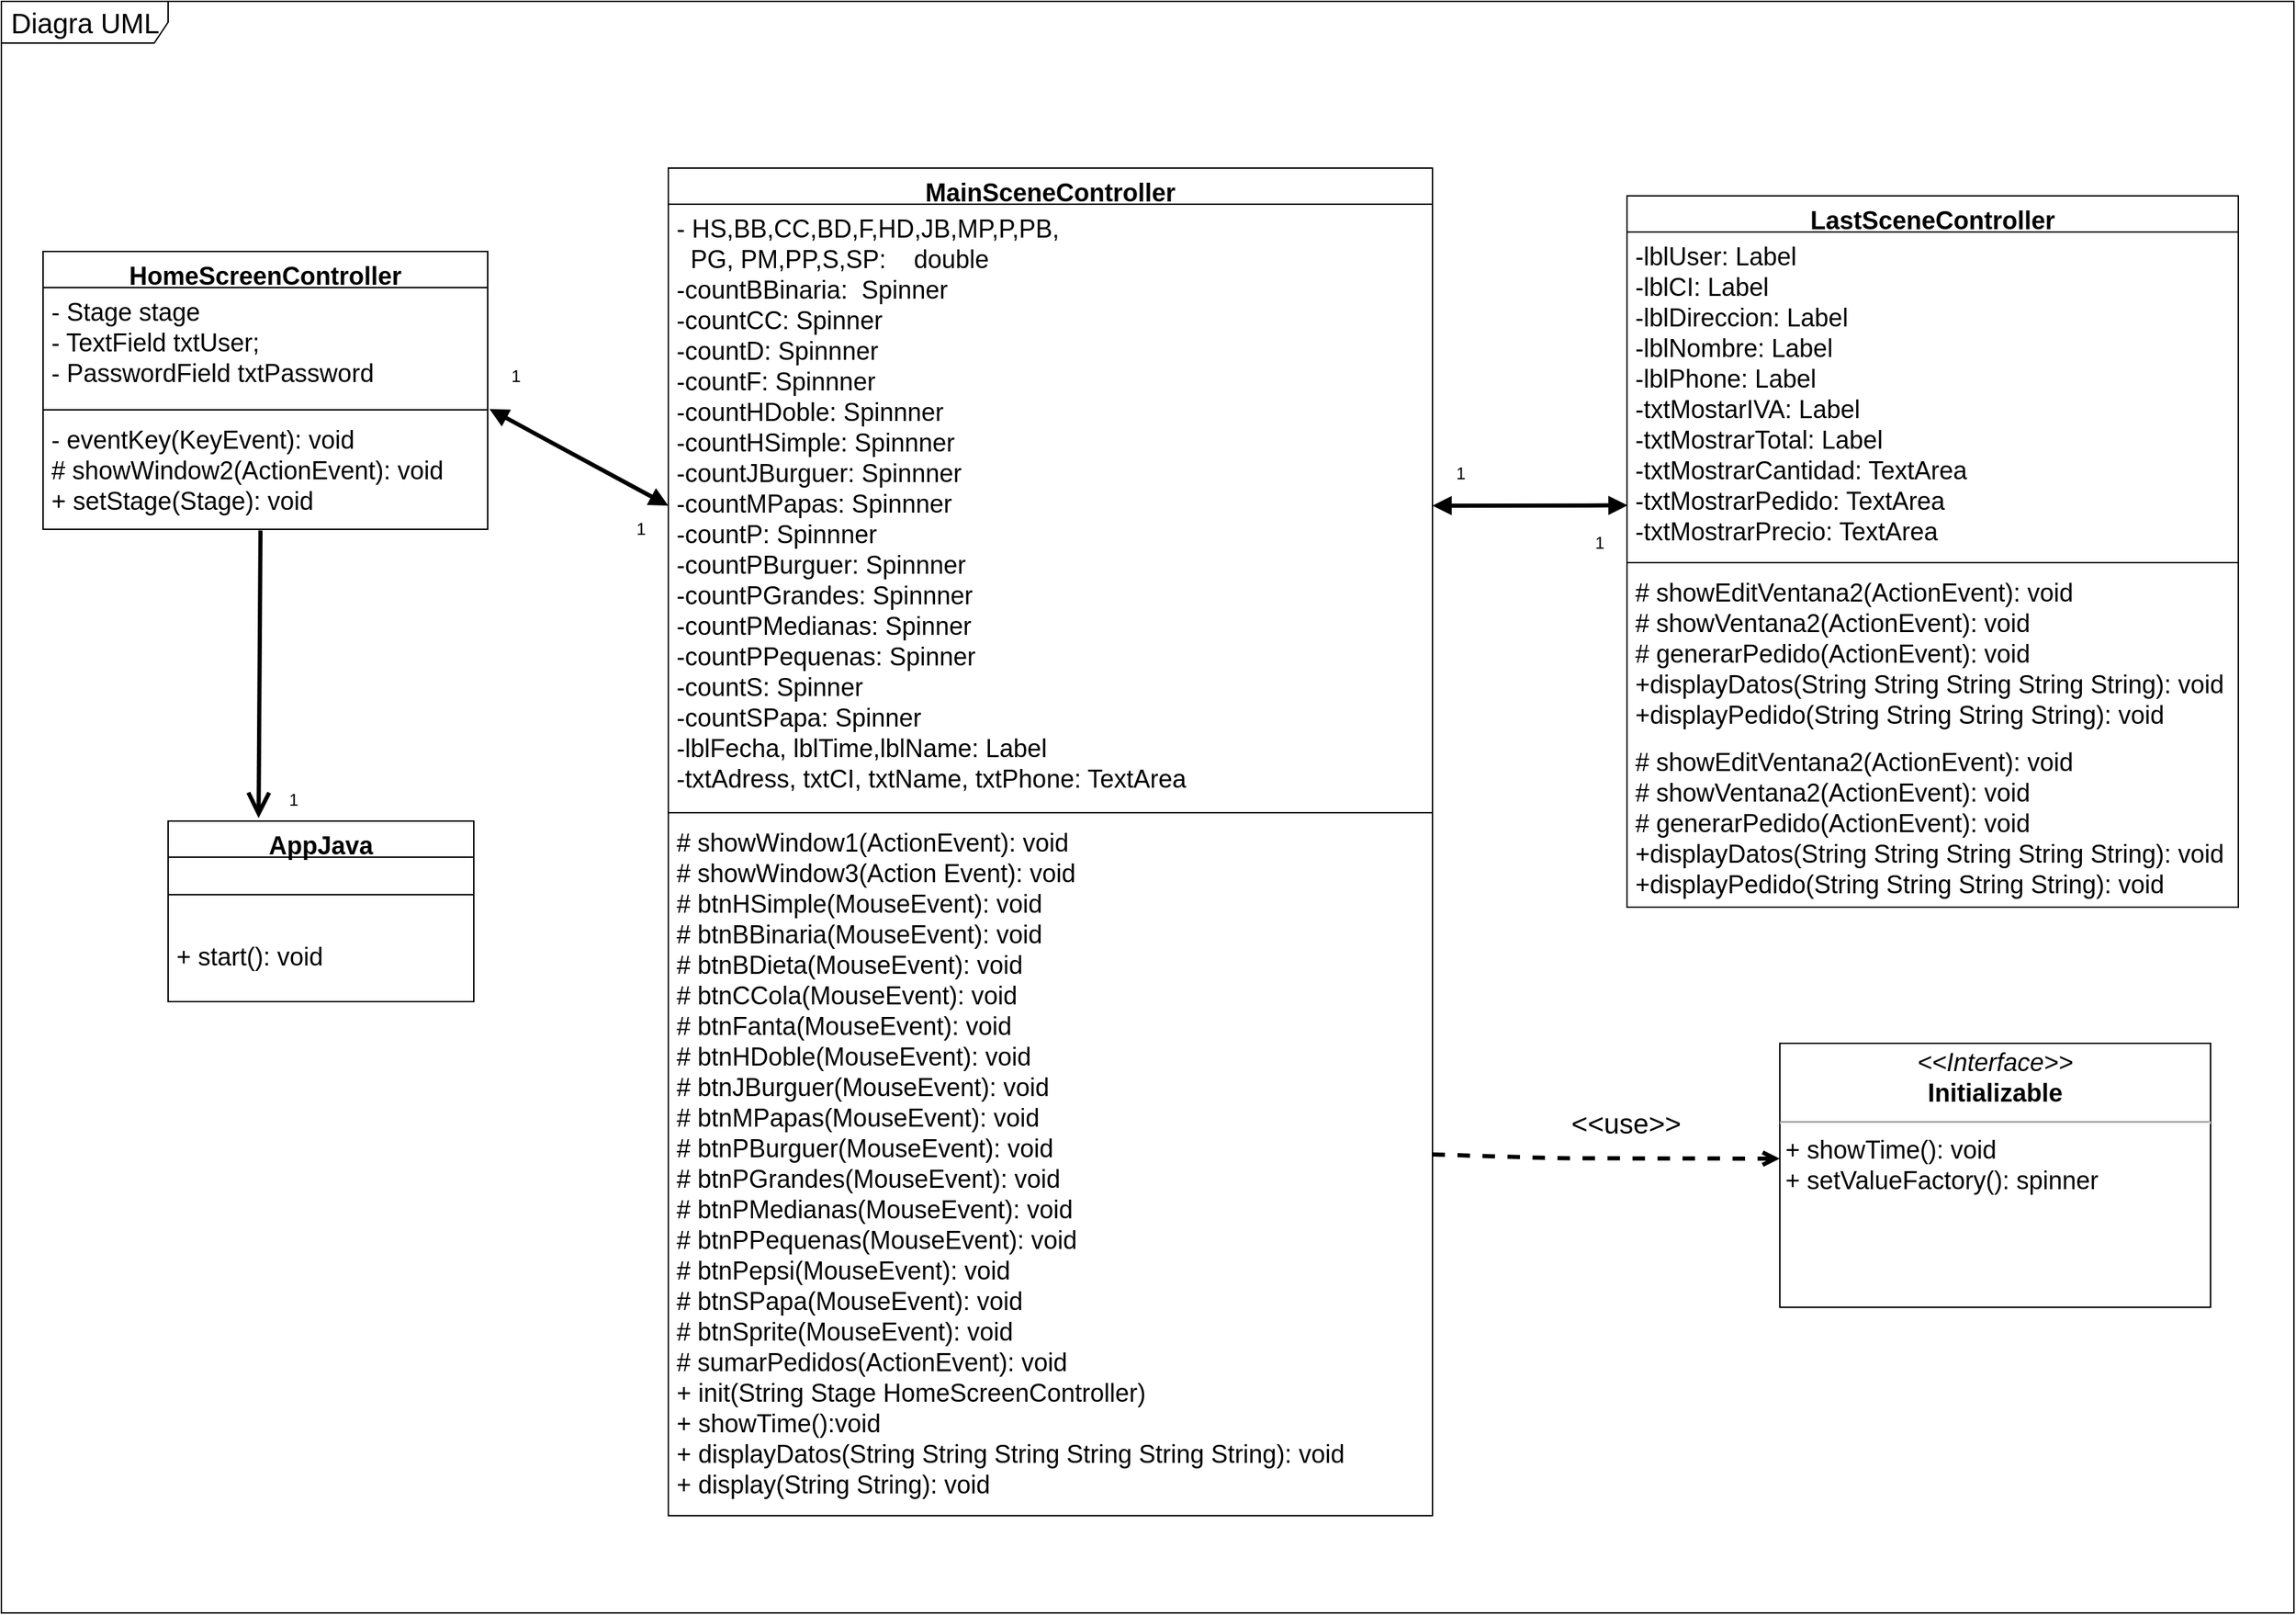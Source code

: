 <mxfile>
    <diagram id="k-hk7OjZPeRuK6OuPr7A" name="Página-1">
        <mxGraphModel dx="1815" dy="1204" grid="1" gridSize="10" guides="1" tooltips="1" connect="1" arrows="1" fold="1" page="1" pageScale="1" pageWidth="1654" pageHeight="1169" math="0" shadow="0">
            <root>
                <mxCell id="0"/>
                <mxCell id="1" parent="0"/>
                <mxCell id="2" value="HomeScreenController" style="swimlane;fontStyle=1;align=center;verticalAlign=top;childLayout=stackLayout;horizontal=1;startSize=26;horizontalStack=0;resizeParent=1;resizeParentMax=0;resizeLast=0;collapsible=1;marginBottom=0;fontColor=default;labelBackgroundColor=none;flipH=1;fontSize=18;" parent="1" vertex="1">
                    <mxGeometry x="30" y="180" width="320" height="200" as="geometry"/>
                </mxCell>
                <mxCell id="3" value="- Stage stage&#10;- TextField txtUser;&#10;- PasswordField txtPassword&#10;" style="text;strokeColor=none;fillColor=none;align=left;verticalAlign=top;spacingLeft=4;spacingRight=4;overflow=hidden;rotatable=0;points=[[0,0.5],[1,0.5]];portConstraint=eastwest;fontSize=18;" parent="2" vertex="1">
                    <mxGeometry y="26" width="320" height="84" as="geometry"/>
                </mxCell>
                <mxCell id="4" value="" style="line;strokeWidth=1;fillColor=none;align=left;verticalAlign=middle;spacingTop=-1;spacingLeft=3;spacingRight=3;rotatable=0;labelPosition=right;points=[];portConstraint=eastwest;fontSize=18;" parent="2" vertex="1">
                    <mxGeometry y="110" width="320" height="8" as="geometry"/>
                </mxCell>
                <mxCell id="5" value="- eventKey(KeyEvent): void&#10;# showWindow2(ActionEvent): void&#10;+ setStage(Stage): void" style="text;strokeColor=none;fillColor=none;align=left;verticalAlign=top;spacingLeft=4;spacingRight=4;overflow=hidden;rotatable=0;points=[[0,0.5],[1,0.5]];portConstraint=eastwest;fontSize=18;" parent="2" vertex="1">
                    <mxGeometry y="118" width="320" height="82" as="geometry"/>
                </mxCell>
                <mxCell id="6" value="MainSceneController" style="swimlane;fontStyle=1;align=center;verticalAlign=top;childLayout=stackLayout;horizontal=1;startSize=26;horizontalStack=0;resizeParent=1;resizeParentMax=0;resizeLast=0;collapsible=1;marginBottom=0;fontSize=18;" parent="1" vertex="1">
                    <mxGeometry x="480" y="120" width="550" height="970" as="geometry"/>
                </mxCell>
                <mxCell id="7" value="- HS,BB,CC,BD,F,HD,JB,MP,P,PB,&#10;  PG, PM,PP,S,SP:    double&#10;-countBBinaria:  Spinner&#10;-countCC: Spinner&#10;-countD: Spinnner&#10;-countF: Spinnner&#10;-countHDoble: Spinnner&#10;-countHSimple: Spinnner&#10;-countJBurguer: Spinnner&#10;-countMPapas: Spinnner&#10;-countP: Spinnner&#10;-countPBurguer: Spinnner&#10;-countPGrandes: Spinnner&#10;-countPMedianas: Spinner&#10;-countPPequenas: Spinner&#10;-countS: Spinner&#10;-countSPapa: Spinner&#10;-lblFecha, lblTime,lblName: Label&#10;-txtAdress, txtCI, txtName, txtPhone: TextArea" style="text;strokeColor=none;fillColor=none;align=left;verticalAlign=top;spacingLeft=4;spacingRight=4;overflow=hidden;rotatable=0;points=[[0,0.5],[1,0.5]];portConstraint=eastwest;fontSize=18;" parent="6" vertex="1">
                    <mxGeometry y="26" width="550" height="434" as="geometry"/>
                </mxCell>
                <mxCell id="8" value="" style="line;strokeWidth=1;fillColor=none;align=left;verticalAlign=middle;spacingTop=-1;spacingLeft=3;spacingRight=3;rotatable=0;labelPosition=right;points=[];portConstraint=eastwest;fontSize=18;" parent="6" vertex="1">
                    <mxGeometry y="460" width="550" height="8" as="geometry"/>
                </mxCell>
                <mxCell id="9" value="# showWindow1(ActionEvent): void&#10;# showWindow3(Action Event): void&#10;# btnHSimple(MouseEvent): void&#10;# btnBBinaria(MouseEvent): void&#10;# btnBDieta(MouseEvent): void&#10;# btnCCola(MouseEvent): void&#10;# btnFanta(MouseEvent): void&#10;# btnHDoble(MouseEvent): void&#10;# btnJBurguer(MouseEvent): void&#10;# btnMPapas(MouseEvent): void&#10;# btnPBurguer(MouseEvent): void&#10;# btnPGrandes(MouseEvent): void&#10;# btnPMedianas(MouseEvent): void&#10;# btnPPequenas(MouseEvent): void&#10;# btnPepsi(MouseEvent): void&#10;# btnSPapa(MouseEvent): void&#10;# btnSprite(MouseEvent): void&#10;# sumarPedidos(ActionEvent): void&#10;+ init(String Stage HomeScreenController)&#10;+ showTime():void&#10;+ displayDatos(String String String String String String): void&#10;+ display(String String): void" style="text;strokeColor=none;fillColor=none;align=left;verticalAlign=top;spacingLeft=4;spacingRight=4;overflow=hidden;rotatable=0;points=[[0,0.5],[1,0.5]];portConstraint=eastwest;fontSize=18;" parent="6" vertex="1">
                    <mxGeometry y="468" width="550" height="502" as="geometry"/>
                </mxCell>
                <mxCell id="10" value="LastSceneController" style="swimlane;fontStyle=1;align=center;verticalAlign=top;childLayout=stackLayout;horizontal=1;startSize=26;horizontalStack=0;resizeParent=1;resizeParentMax=0;resizeLast=0;collapsible=1;marginBottom=0;fontSize=18;" parent="1" vertex="1">
                    <mxGeometry x="1170" y="140" width="440" height="512" as="geometry"/>
                </mxCell>
                <mxCell id="11" value="-lblUser: Label&#10;-lblCI: Label&#10;-lblDireccion: Label&#10;-lblNombre: Label&#10;-lblPhone: Label&#10;-txtMostarIVA: Label&#10;-txtMostrarTotal: Label&#10;-txtMostrarCantidad: TextArea&#10;-txtMostrarPedido: TextArea&#10;-txtMostrarPrecio: TextArea&#10;" style="text;strokeColor=none;fillColor=none;align=left;verticalAlign=top;spacingLeft=4;spacingRight=4;overflow=hidden;rotatable=0;points=[[0,0.5],[1,0.5]];portConstraint=eastwest;fontSize=18;" parent="10" vertex="1">
                    <mxGeometry y="26" width="440" height="234" as="geometry"/>
                </mxCell>
                <mxCell id="12" value="" style="line;strokeWidth=1;fillColor=none;align=left;verticalAlign=middle;spacingTop=-1;spacingLeft=3;spacingRight=3;rotatable=0;labelPosition=right;points=[];portConstraint=eastwest;fontSize=18;" parent="10" vertex="1">
                    <mxGeometry y="260" width="440" height="8" as="geometry"/>
                </mxCell>
                <mxCell id="36" value="# showEditVentana2(ActionEvent): void&#10;# showVentana2(ActionEvent): void&#10;# generarPedido(ActionEvent): void&#10;+displayDatos(String String String String String): void&#10;+displayPedido(String String String String): void" style="text;strokeColor=none;fillColor=none;align=left;verticalAlign=top;spacingLeft=4;spacingRight=4;overflow=hidden;rotatable=0;points=[[0,0.5],[1,0.5]];portConstraint=eastwest;fontSize=18;" vertex="1" parent="10">
                    <mxGeometry y="268" width="440" height="122" as="geometry"/>
                </mxCell>
                <mxCell id="13" value="# showEditVentana2(ActionEvent): void&#10;# showVentana2(ActionEvent): void&#10;# generarPedido(ActionEvent): void&#10;+displayDatos(String String String String String): void&#10;+displayPedido(String String String String): void" style="text;strokeColor=none;fillColor=none;align=left;verticalAlign=top;spacingLeft=4;spacingRight=4;overflow=hidden;rotatable=0;points=[[0,0.5],[1,0.5]];portConstraint=eastwest;fontSize=18;" parent="10" vertex="1">
                    <mxGeometry y="390" width="440" height="122" as="geometry"/>
                </mxCell>
                <mxCell id="20" value="" style="endArrow=block;startArrow=block;endFill=1;startFill=1;html=1;entryX=0;entryY=0.5;entryDx=0;entryDy=0;exitX=1.004;exitY=1.04;exitDx=0;exitDy=0;exitPerimeter=0;jumpSize=12;strokeWidth=3;" parent="1" source="3" target="7" edge="1">
                    <mxGeometry width="160" relative="1" as="geometry">
                        <mxPoint x="390" y="310" as="sourcePoint"/>
                        <mxPoint x="510" y="310" as="targetPoint"/>
                    </mxGeometry>
                </mxCell>
                <mxCell id="26" value="AppJava" style="swimlane;fontStyle=1;align=center;verticalAlign=top;childLayout=stackLayout;horizontal=1;startSize=26;horizontalStack=0;resizeParent=1;resizeParentMax=0;resizeLast=0;collapsible=1;marginBottom=0;fontColor=default;labelBackgroundColor=none;flipH=1;fontSize=18;" parent="1" vertex="1">
                    <mxGeometry x="120" y="590" width="220" height="130" as="geometry"/>
                </mxCell>
                <mxCell id="28" value="" style="line;strokeWidth=1;fillColor=none;align=left;verticalAlign=middle;spacingTop=-1;spacingLeft=3;spacingRight=3;rotatable=0;labelPosition=right;points=[];portConstraint=eastwest;fontSize=18;" parent="26" vertex="1">
                    <mxGeometry y="26" width="220" height="54" as="geometry"/>
                </mxCell>
                <mxCell id="29" value="+ start(): void" style="text;strokeColor=none;fillColor=none;align=left;verticalAlign=top;spacingLeft=4;spacingRight=4;overflow=hidden;rotatable=0;points=[[0,0.5],[1,0.5]];portConstraint=eastwest;fontSize=18;" parent="26" vertex="1">
                    <mxGeometry y="80" width="220" height="50" as="geometry"/>
                </mxCell>
                <mxCell id="30" value="" style="endArrow=block;startArrow=block;endFill=1;startFill=1;html=1;entryX=0.001;entryY=0.841;entryDx=0;entryDy=0;exitX=1;exitY=0.5;exitDx=0;exitDy=0;jumpSize=12;entryPerimeter=0;strokeWidth=3;" parent="1" source="7" target="11" edge="1">
                    <mxGeometry width="160" relative="1" as="geometry">
                        <mxPoint x="1150" y="462.786" as="sourcePoint"/>
                        <mxPoint x="1370.96" y="460" as="targetPoint"/>
                    </mxGeometry>
                </mxCell>
                <mxCell id="32" value="" style="endArrow=open;endFill=1;endSize=12;html=1;exitX=0.489;exitY=1.01;exitDx=0;exitDy=0;exitPerimeter=0;entryX=0.704;entryY=-0.016;entryDx=0;entryDy=0;entryPerimeter=0;strokeWidth=3;" parent="1" source="5" target="26" edge="1">
                    <mxGeometry width="160" relative="1" as="geometry">
                        <mxPoint x="100" y="500" as="sourcePoint"/>
                        <mxPoint x="260" y="500" as="targetPoint"/>
                    </mxGeometry>
                </mxCell>
                <mxCell id="34" value="&lt;p style=&quot;margin: 4px 0px 0px ; text-align: center ; font-size: 18px&quot;&gt;&lt;i style=&quot;font-size: 18px&quot;&gt;&amp;lt;&amp;lt;Interface&amp;gt;&amp;gt;&lt;/i&gt;&lt;br style=&quot;font-size: 18px&quot;&gt;&lt;b style=&quot;font-size: 18px&quot;&gt;Initializable&lt;/b&gt;&lt;/p&gt;&lt;hr style=&quot;font-size: 18px&quot;&gt;&lt;p style=&quot;margin: 0px 0px 0px 4px ; font-size: 18px&quot;&gt;&lt;/p&gt;&lt;p style=&quot;margin: 0px 0px 0px 4px ; font-size: 18px&quot;&gt;+ showTime(): void&lt;br style=&quot;font-size: 18px&quot;&gt;+ setValueFactory(): spinner&lt;/p&gt;" style="verticalAlign=top;align=left;overflow=fill;fontSize=18;fontFamily=Helvetica;html=1;labelBackgroundColor=none;fontColor=default;" parent="1" vertex="1">
                    <mxGeometry x="1280" y="750" width="310" height="190" as="geometry"/>
                </mxCell>
                <mxCell id="35" value="1" style="text;html=1;resizable=0;autosize=1;align=center;verticalAlign=middle;points=[];fillColor=none;strokeColor=none;rounded=0;" vertex="1" parent="1">
                    <mxGeometry x="360" y="260" width="20" height="20" as="geometry"/>
                </mxCell>
                <mxCell id="37" value="1" style="text;html=1;resizable=0;autosize=1;align=center;verticalAlign=middle;points=[];fillColor=none;strokeColor=none;rounded=0;" vertex="1" parent="1">
                    <mxGeometry x="450" y="370" width="20" height="20" as="geometry"/>
                </mxCell>
                <mxCell id="40" value="1" style="text;html=1;resizable=0;autosize=1;align=center;verticalAlign=middle;points=[];fillColor=none;strokeColor=none;rounded=0;" vertex="1" parent="1">
                    <mxGeometry x="1040" y="330" width="20" height="20" as="geometry"/>
                </mxCell>
                <mxCell id="41" value="1" style="text;html=1;resizable=0;autosize=1;align=center;verticalAlign=middle;points=[];fillColor=none;strokeColor=none;rounded=0;" vertex="1" parent="1">
                    <mxGeometry x="1140" y="380" width="20" height="20" as="geometry"/>
                </mxCell>
                <mxCell id="42" value="1" style="text;html=1;resizable=0;autosize=1;align=center;verticalAlign=middle;points=[];fillColor=none;strokeColor=none;rounded=0;" vertex="1" parent="1">
                    <mxGeometry x="200" y="565" width="20" height="20" as="geometry"/>
                </mxCell>
                <mxCell id="43" value="&amp;lt;&amp;lt;use&amp;gt;&amp;gt;" style="html=1;verticalAlign=bottom;labelBackgroundColor=none;endArrow=open;endFill=0;dashed=1;fontSize=20;strokeWidth=3;exitX=1;exitY=0.128;exitDx=0;exitDy=0;exitPerimeter=0;" edge="1" parent="1">
                    <mxGeometry x="0.105" y="11" width="160" relative="1" as="geometry">
                        <mxPoint x="1030" y="829.996" as="sourcePoint"/>
                        <mxPoint x="1280" y="833" as="targetPoint"/>
                        <mxPoint x="1" as="offset"/>
                        <Array as="points">
                            <mxPoint x="1120" y="832.74"/>
                        </Array>
                    </mxGeometry>
                </mxCell>
                <mxCell id="44" value="Diagra UML&amp;nbsp;&lt;br&gt;" style="shape=umlFrame;whiteSpace=wrap;html=1;width=120;height=30;boundedLbl=1;verticalAlign=middle;align=left;spacingLeft=5;fontSize=20;" vertex="1" parent="1">
                    <mxGeometry width="1650" height="1160" as="geometry"/>
                </mxCell>
            </root>
        </mxGraphModel>
    </diagram>
</mxfile>